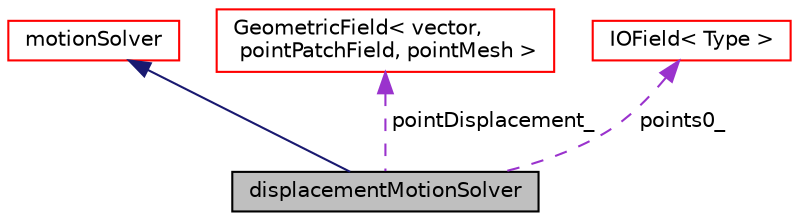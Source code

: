 digraph "displacementMotionSolver"
{
  bgcolor="transparent";
  edge [fontname="Helvetica",fontsize="10",labelfontname="Helvetica",labelfontsize="10"];
  node [fontname="Helvetica",fontsize="10",shape=record];
  Node1 [label="displacementMotionSolver",height=0.2,width=0.4,color="black", fillcolor="grey75", style="filled", fontcolor="black"];
  Node2 -> Node1 [dir="back",color="midnightblue",fontsize="10",style="solid",fontname="Helvetica"];
  Node2 [label="motionSolver",height=0.2,width=0.4,color="red",URL="$a01574.html",tooltip="Virtual base class for mesh motion solver. "];
  Node3 -> Node1 [dir="back",color="darkorchid3",fontsize="10",style="dashed",label=" pointDisplacement_" ,fontname="Helvetica"];
  Node3 [label="GeometricField\< vector,\l pointPatchField, pointMesh \>",height=0.2,width=0.4,color="red",URL="$a00937.html"];
  Node4 -> Node1 [dir="back",color="darkorchid3",fontsize="10",style="dashed",label=" points0_" ,fontname="Helvetica"];
  Node4 [label="IOField\< Type \>",height=0.2,width=0.4,color="red",URL="$a01198.html",tooltip="A primitive field of type <T> with automated input and output. "];
}
